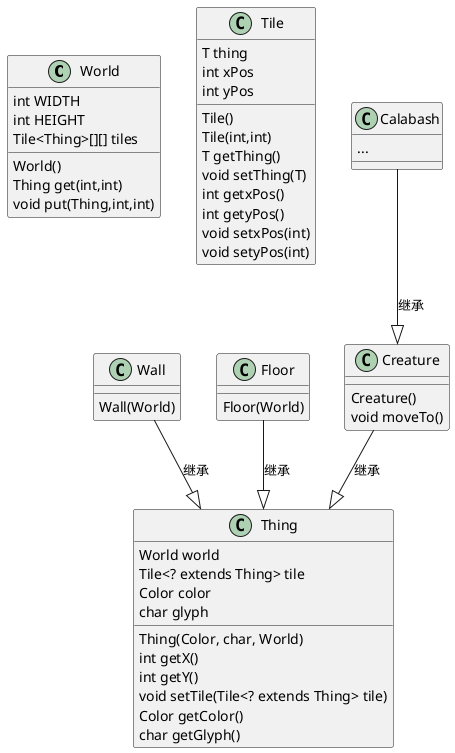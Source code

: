 @startuml

class World{
    int WIDTH
    int HEIGHT
    Tile<Thing>[][] tiles

    World()
    Thing get(int,int)
    void put(Thing,int,int)
}

class Tile{
    T thing
    int xPos
    int yPos

    Tile()  
    Tile(int,int)
    T getThing()
    void setThing(T)
    int getxPos()
    int getyPos()
    void setxPos(int)
    void setyPos(int)
}

class Thing{
    World world
    Tile<? extends Thing> tile   
    Color color 
    char glyph

    Thing(Color, char, World)
    int getX()
    int getY()
    void setTile(Tile<? extends Thing> tile)
    Color getColor()
    char getGlyph()
}



class Wall{
    Wall(World)
}

class Floor{
    Floor(World)
}

class Creature{
    Creature()
    void moveTo()
}

class Calabash{
    ...
}
Wall --|> Thing: 继承
Floor --|> Thing: 继承
Creature --|> Thing: 继承
Calabash --|> Creature: 继承

@enduml